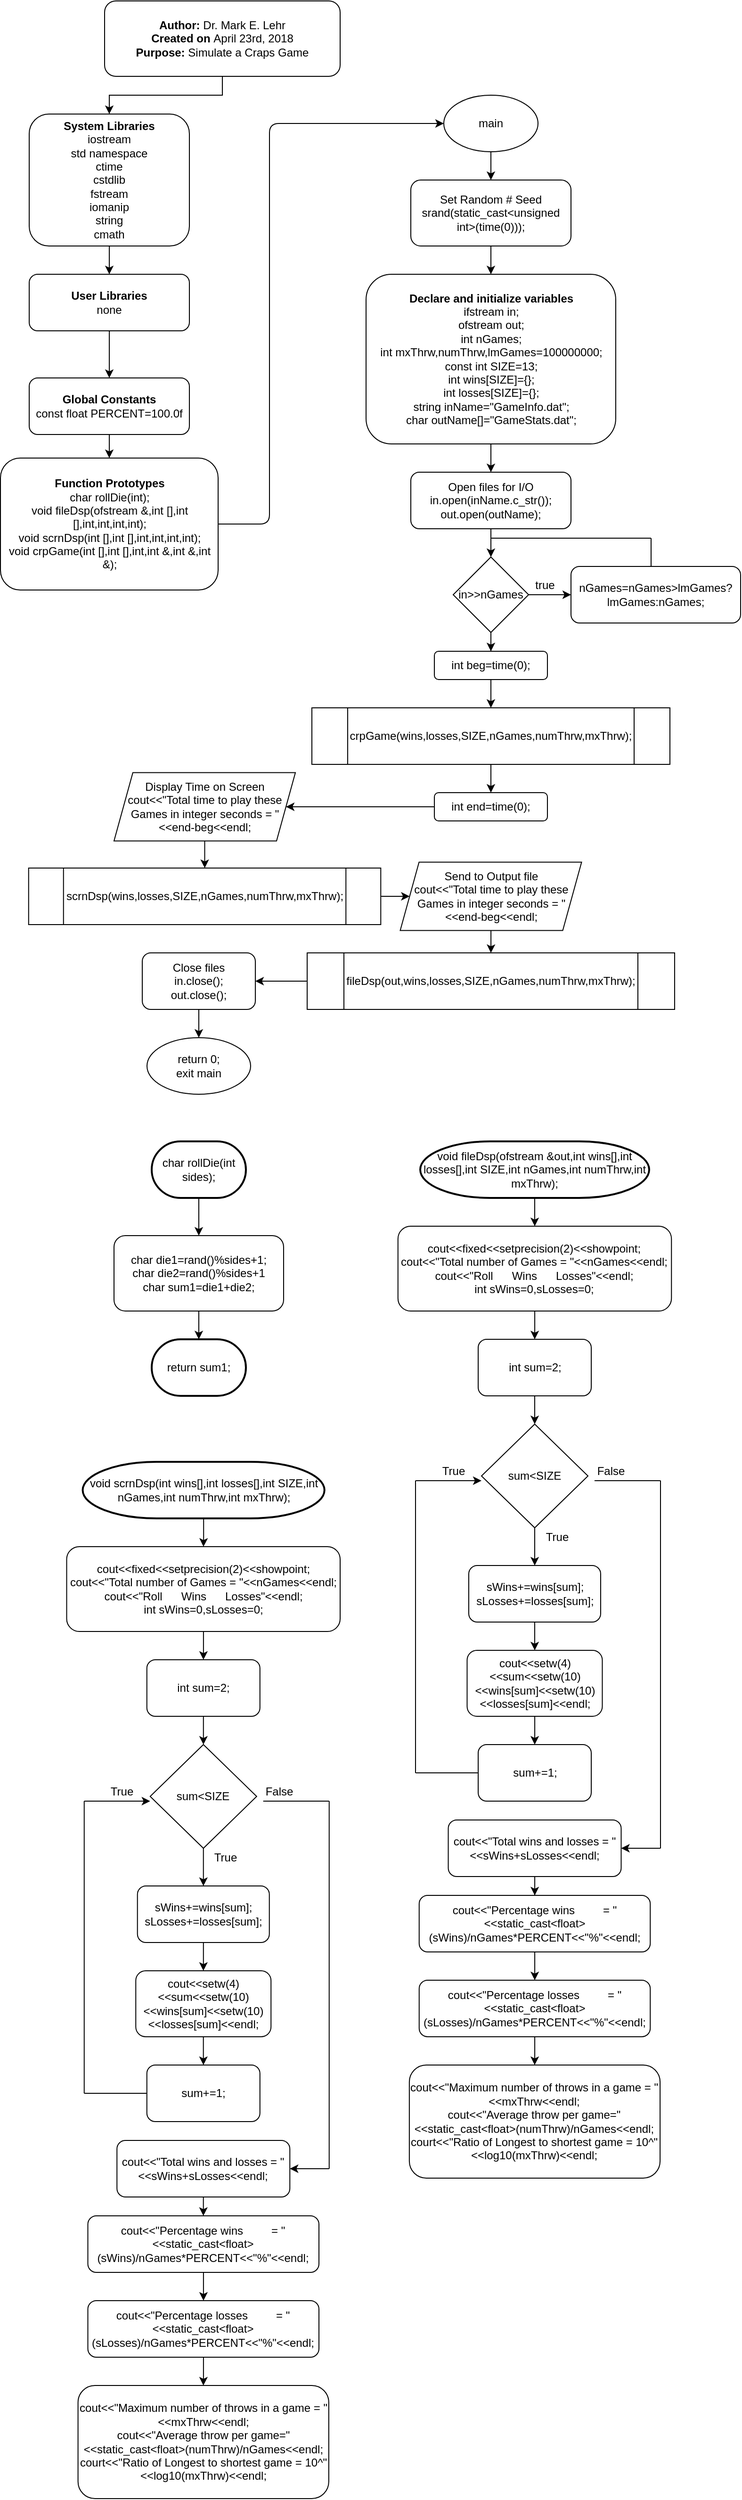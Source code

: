 <mxfile version="14.5.3" type="device"><diagram id="C5RBs43oDa-KdzZeNtuy" name="Page-1"><mxGraphModel dx="1278" dy="580" grid="1" gridSize="10" guides="1" tooltips="1" connect="1" arrows="1" fold="1" page="1" pageScale="1" pageWidth="827" pageHeight="1169" math="0" shadow="0"><root><mxCell id="WIyWlLk6GJQsqaUBKTNV-0"/><mxCell id="WIyWlLk6GJQsqaUBKTNV-1" parent="WIyWlLk6GJQsqaUBKTNV-0"/><mxCell id="A4RTOoCLaP5nwwJ5r5Nx-16" value="" style="edgeStyle=orthogonalEdgeStyle;rounded=0;orthogonalLoop=1;jettySize=auto;html=1;" parent="WIyWlLk6GJQsqaUBKTNV-1" source="A4RTOoCLaP5nwwJ5r5Nx-14" target="A4RTOoCLaP5nwwJ5r5Nx-15" edge="1"><mxGeometry relative="1" as="geometry"/></mxCell><mxCell id="A4RTOoCLaP5nwwJ5r5Nx-14" value="&lt;b&gt;Author:&lt;/b&gt;&amp;nbsp;Dr. Mark E. Lehr&lt;br&gt;&lt;b&gt;Created on&lt;/b&gt;&amp;nbsp;April 23rd, 2018&lt;br&gt;&lt;b&gt;Purpose:&lt;/b&gt;&amp;nbsp;Simulate a Craps Game" style="rounded=1;whiteSpace=wrap;html=1;" parent="WIyWlLk6GJQsqaUBKTNV-1" vertex="1"><mxGeometry x="120" y="30" width="250" height="80" as="geometry"/></mxCell><mxCell id="A4RTOoCLaP5nwwJ5r5Nx-19" value="" style="edgeStyle=orthogonalEdgeStyle;rounded=0;orthogonalLoop=1;jettySize=auto;html=1;" parent="WIyWlLk6GJQsqaUBKTNV-1" source="A4RTOoCLaP5nwwJ5r5Nx-15" target="A4RTOoCLaP5nwwJ5r5Nx-18" edge="1"><mxGeometry relative="1" as="geometry"/></mxCell><mxCell id="A4RTOoCLaP5nwwJ5r5Nx-15" value="&lt;b&gt;System Libraries&lt;/b&gt;&lt;br&gt;iostream&lt;br&gt;std namespace&lt;br&gt;ctime&lt;br&gt;cstdlib&lt;br&gt;fstream&lt;br&gt;iomanip&lt;br&gt;string&lt;br&gt;cmath" style="rounded=1;whiteSpace=wrap;html=1;" parent="WIyWlLk6GJQsqaUBKTNV-1" vertex="1"><mxGeometry x="40" y="150" width="170" height="140" as="geometry"/></mxCell><mxCell id="byQmDgRyTn9iCLRSrHQv-3" value="" style="edgeStyle=orthogonalEdgeStyle;rounded=0;orthogonalLoop=1;jettySize=auto;html=1;" edge="1" parent="WIyWlLk6GJQsqaUBKTNV-1" source="A4RTOoCLaP5nwwJ5r5Nx-18" target="A4RTOoCLaP5nwwJ5r5Nx-20"><mxGeometry relative="1" as="geometry"/></mxCell><mxCell id="A4RTOoCLaP5nwwJ5r5Nx-18" value="&lt;b&gt;User Libraries&lt;/b&gt;&lt;br&gt;none" style="rounded=1;whiteSpace=wrap;html=1;" parent="WIyWlLk6GJQsqaUBKTNV-1" vertex="1"><mxGeometry x="40" y="320" width="170" height="60" as="geometry"/></mxCell><mxCell id="A4RTOoCLaP5nwwJ5r5Nx-23" value="" style="edgeStyle=orthogonalEdgeStyle;rounded=0;orthogonalLoop=1;jettySize=auto;html=1;" parent="WIyWlLk6GJQsqaUBKTNV-1" source="A4RTOoCLaP5nwwJ5r5Nx-20" target="A4RTOoCLaP5nwwJ5r5Nx-22" edge="1"><mxGeometry relative="1" as="geometry"/></mxCell><mxCell id="A4RTOoCLaP5nwwJ5r5Nx-20" value="&lt;b&gt;Global Constants&lt;/b&gt;&lt;br&gt;const float PERCENT=100.0f" style="rounded=1;whiteSpace=wrap;html=1;" parent="WIyWlLk6GJQsqaUBKTNV-1" vertex="1"><mxGeometry x="40" y="430" width="170" height="60" as="geometry"/></mxCell><mxCell id="A4RTOoCLaP5nwwJ5r5Nx-22" value="&lt;b&gt;Function Prototypes&lt;/b&gt;&lt;br&gt;char rollDie(int);&lt;br&gt;void fileDsp(ofstream &amp;amp;,int [],int [],int,int,int,int);&lt;br&gt;void scrnDsp(int [],int [],int,int,int,int);&lt;br&gt;void crpGame(int [],int [],int,int &amp;amp;,int &amp;amp;,int &amp;amp;);" style="rounded=1;whiteSpace=wrap;html=1;" parent="WIyWlLk6GJQsqaUBKTNV-1" vertex="1"><mxGeometry x="9.5" y="515" width="231" height="140" as="geometry"/></mxCell><mxCell id="byQmDgRyTn9iCLRSrHQv-1" value="" style="edgeStyle=orthogonalEdgeStyle;rounded=0;orthogonalLoop=1;jettySize=auto;html=1;" edge="1" parent="WIyWlLk6GJQsqaUBKTNV-1" source="A4RTOoCLaP5nwwJ5r5Nx-24" target="byQmDgRyTn9iCLRSrHQv-0"><mxGeometry relative="1" as="geometry"/></mxCell><mxCell id="A4RTOoCLaP5nwwJ5r5Nx-24" value="main" style="ellipse;whiteSpace=wrap;html=1;" parent="WIyWlLk6GJQsqaUBKTNV-1" vertex="1"><mxGeometry x="480" y="130" width="100" height="60" as="geometry"/></mxCell><mxCell id="A4RTOoCLaP5nwwJ5r5Nx-27" value="" style="edgeStyle=elbowEdgeStyle;elbow=horizontal;endArrow=classic;html=1;exitX=1;exitY=0.5;exitDx=0;exitDy=0;" parent="WIyWlLk6GJQsqaUBKTNV-1" source="A4RTOoCLaP5nwwJ5r5Nx-22" edge="1"><mxGeometry width="50" height="50" relative="1" as="geometry"><mxPoint x="260" y="590" as="sourcePoint"/><mxPoint x="480" y="160" as="targetPoint"/><Array as="points"><mxPoint x="295" y="160"/></Array></mxGeometry></mxCell><mxCell id="byQmDgRyTn9iCLRSrHQv-5" value="" style="edgeStyle=orthogonalEdgeStyle;rounded=0;orthogonalLoop=1;jettySize=auto;html=1;" edge="1" parent="WIyWlLk6GJQsqaUBKTNV-1" source="A4RTOoCLaP5nwwJ5r5Nx-28" target="byQmDgRyTn9iCLRSrHQv-4"><mxGeometry relative="1" as="geometry"/></mxCell><mxCell id="A4RTOoCLaP5nwwJ5r5Nx-28" value="&lt;b&gt;Declare and initialize variables&lt;br&gt;&lt;/b&gt;ifstream in;&lt;br&gt;ofstream out;&lt;br&gt;int nGames;&lt;br&gt;int mxThrw,numThrw,lmGames=100000000;&lt;br&gt;const int SIZE=13;&lt;br&gt;int wins[SIZE]={};&lt;br&gt;int losses[SIZE]={};&lt;br&gt;string inName=&quot;GameInfo.dat&quot;;&lt;br&gt;char outName[]=&quot;GameStats.dat&quot;;" style="rounded=1;whiteSpace=wrap;html=1;" parent="WIyWlLk6GJQsqaUBKTNV-1" vertex="1"><mxGeometry x="397.5" y="320" width="265" height="180" as="geometry"/></mxCell><mxCell id="byQmDgRyTn9iCLRSrHQv-2" value="" style="edgeStyle=orthogonalEdgeStyle;rounded=0;orthogonalLoop=1;jettySize=auto;html=1;" edge="1" parent="WIyWlLk6GJQsqaUBKTNV-1" source="byQmDgRyTn9iCLRSrHQv-0" target="A4RTOoCLaP5nwwJ5r5Nx-28"><mxGeometry relative="1" as="geometry"/></mxCell><mxCell id="byQmDgRyTn9iCLRSrHQv-0" value="Set Random # Seed&lt;br&gt;srand(static_cast&amp;lt;unsigned int&amp;gt;(time(0)));" style="rounded=1;whiteSpace=wrap;html=1;" vertex="1" parent="WIyWlLk6GJQsqaUBKTNV-1"><mxGeometry x="445" y="220" width="170" height="70" as="geometry"/></mxCell><mxCell id="byQmDgRyTn9iCLRSrHQv-11" value="" style="edgeStyle=orthogonalEdgeStyle;rounded=0;orthogonalLoop=1;jettySize=auto;html=1;entryX=0.5;entryY=0;entryDx=0;entryDy=0;" edge="1" parent="WIyWlLk6GJQsqaUBKTNV-1" source="byQmDgRyTn9iCLRSrHQv-4" target="byQmDgRyTn9iCLRSrHQv-6"><mxGeometry relative="1" as="geometry"/></mxCell><mxCell id="byQmDgRyTn9iCLRSrHQv-4" value="Open files for I/O&lt;br&gt;in.open(inName.c_str());&lt;br&gt;out.open(outName);" style="rounded=1;whiteSpace=wrap;html=1;" vertex="1" parent="WIyWlLk6GJQsqaUBKTNV-1"><mxGeometry x="445" y="530" width="170" height="60" as="geometry"/></mxCell><mxCell id="byQmDgRyTn9iCLRSrHQv-8" value="" style="edgeStyle=orthogonalEdgeStyle;rounded=0;orthogonalLoop=1;jettySize=auto;html=1;" edge="1" parent="WIyWlLk6GJQsqaUBKTNV-1" source="byQmDgRyTn9iCLRSrHQv-6" target="byQmDgRyTn9iCLRSrHQv-7"><mxGeometry relative="1" as="geometry"/></mxCell><mxCell id="byQmDgRyTn9iCLRSrHQv-20" value="" style="edgeStyle=orthogonalEdgeStyle;rounded=0;orthogonalLoop=1;jettySize=auto;html=1;" edge="1" parent="WIyWlLk6GJQsqaUBKTNV-1" source="byQmDgRyTn9iCLRSrHQv-6" target="byQmDgRyTn9iCLRSrHQv-19"><mxGeometry relative="1" as="geometry"/></mxCell><mxCell id="byQmDgRyTn9iCLRSrHQv-6" value="in&amp;gt;&amp;gt;nGames" style="rhombus;whiteSpace=wrap;html=1;" vertex="1" parent="WIyWlLk6GJQsqaUBKTNV-1"><mxGeometry x="490" y="620" width="80" height="80" as="geometry"/></mxCell><mxCell id="byQmDgRyTn9iCLRSrHQv-7" value="nGames=nGames&amp;gt;lmGames?lmGames:nGames;" style="rounded=1;whiteSpace=wrap;html=1;" vertex="1" parent="WIyWlLk6GJQsqaUBKTNV-1"><mxGeometry x="615" y="630" width="180" height="60" as="geometry"/></mxCell><mxCell id="byQmDgRyTn9iCLRSrHQv-9" value="true" style="text;html=1;align=center;verticalAlign=middle;resizable=0;points=[];autosize=1;" vertex="1" parent="WIyWlLk6GJQsqaUBKTNV-1"><mxGeometry x="567" y="640" width="40" height="20" as="geometry"/></mxCell><mxCell id="byQmDgRyTn9iCLRSrHQv-17" value="" style="endArrow=none;html=1;" edge="1" parent="WIyWlLk6GJQsqaUBKTNV-1"><mxGeometry width="50" height="50" relative="1" as="geometry"><mxPoint x="700" y="630" as="sourcePoint"/><mxPoint x="700" y="600" as="targetPoint"/></mxGeometry></mxCell><mxCell id="byQmDgRyTn9iCLRSrHQv-18" value="" style="endArrow=none;html=1;" edge="1" parent="WIyWlLk6GJQsqaUBKTNV-1"><mxGeometry width="50" height="50" relative="1" as="geometry"><mxPoint x="530" y="600" as="sourcePoint"/><mxPoint x="700" y="600" as="targetPoint"/></mxGeometry></mxCell><mxCell id="byQmDgRyTn9iCLRSrHQv-22" value="" style="edgeStyle=orthogonalEdgeStyle;rounded=0;orthogonalLoop=1;jettySize=auto;html=1;" edge="1" parent="WIyWlLk6GJQsqaUBKTNV-1" source="byQmDgRyTn9iCLRSrHQv-19" target="byQmDgRyTn9iCLRSrHQv-21"><mxGeometry relative="1" as="geometry"/></mxCell><mxCell id="byQmDgRyTn9iCLRSrHQv-19" value="int beg=time(0);" style="rounded=1;whiteSpace=wrap;html=1;" vertex="1" parent="WIyWlLk6GJQsqaUBKTNV-1"><mxGeometry x="470" y="720" width="120" height="30" as="geometry"/></mxCell><mxCell id="byQmDgRyTn9iCLRSrHQv-24" value="" style="edgeStyle=orthogonalEdgeStyle;rounded=0;orthogonalLoop=1;jettySize=auto;html=1;" edge="1" parent="WIyWlLk6GJQsqaUBKTNV-1" source="byQmDgRyTn9iCLRSrHQv-21" target="byQmDgRyTn9iCLRSrHQv-23"><mxGeometry relative="1" as="geometry"/></mxCell><mxCell id="byQmDgRyTn9iCLRSrHQv-21" value="crpGame(wins,losses,SIZE,nGames,numThrw,mxThrw);" style="shape=process;whiteSpace=wrap;html=1;backgroundOutline=1;" vertex="1" parent="WIyWlLk6GJQsqaUBKTNV-1"><mxGeometry x="340" y="780" width="380" height="60" as="geometry"/></mxCell><mxCell id="byQmDgRyTn9iCLRSrHQv-27" value="" style="edgeStyle=orthogonalEdgeStyle;rounded=0;orthogonalLoop=1;jettySize=auto;html=1;entryX=1;entryY=0.5;entryDx=0;entryDy=0;" edge="1" parent="WIyWlLk6GJQsqaUBKTNV-1" source="byQmDgRyTn9iCLRSrHQv-23" target="byQmDgRyTn9iCLRSrHQv-25"><mxGeometry relative="1" as="geometry"><mxPoint x="390" y="885" as="targetPoint"/></mxGeometry></mxCell><mxCell id="byQmDgRyTn9iCLRSrHQv-23" value="int end=time(0);" style="rounded=1;whiteSpace=wrap;html=1;" vertex="1" parent="WIyWlLk6GJQsqaUBKTNV-1"><mxGeometry x="470" y="870" width="120" height="30" as="geometry"/></mxCell><mxCell id="byQmDgRyTn9iCLRSrHQv-29" value="" style="edgeStyle=orthogonalEdgeStyle;rounded=0;orthogonalLoop=1;jettySize=auto;html=1;" edge="1" parent="WIyWlLk6GJQsqaUBKTNV-1" source="byQmDgRyTn9iCLRSrHQv-25" target="byQmDgRyTn9iCLRSrHQv-28"><mxGeometry relative="1" as="geometry"/></mxCell><mxCell id="byQmDgRyTn9iCLRSrHQv-25" value="Display Time on Screen&lt;br&gt;cout&amp;lt;&amp;lt;&quot;Total time to play these Games in integer seconds = &quot;&amp;lt;&amp;lt;end-beg&amp;lt;&amp;lt;endl;" style="shape=parallelogram;perimeter=parallelogramPerimeter;whiteSpace=wrap;html=1;fixedSize=1;" vertex="1" parent="WIyWlLk6GJQsqaUBKTNV-1"><mxGeometry x="130" y="848.75" width="192.5" height="72.5" as="geometry"/></mxCell><mxCell id="byQmDgRyTn9iCLRSrHQv-31" value="" style="edgeStyle=orthogonalEdgeStyle;rounded=0;orthogonalLoop=1;jettySize=auto;html=1;" edge="1" parent="WIyWlLk6GJQsqaUBKTNV-1" source="byQmDgRyTn9iCLRSrHQv-28" target="byQmDgRyTn9iCLRSrHQv-30"><mxGeometry relative="1" as="geometry"/></mxCell><mxCell id="byQmDgRyTn9iCLRSrHQv-28" value="scrnDsp(wins,losses,SIZE,nGames,numThrw,mxThrw);" style="shape=process;whiteSpace=wrap;html=1;backgroundOutline=1;" vertex="1" parent="WIyWlLk6GJQsqaUBKTNV-1"><mxGeometry x="39.38" y="950" width="373.75" height="60" as="geometry"/></mxCell><mxCell id="byQmDgRyTn9iCLRSrHQv-33" value="" style="edgeStyle=orthogonalEdgeStyle;rounded=0;orthogonalLoop=1;jettySize=auto;html=1;" edge="1" parent="WIyWlLk6GJQsqaUBKTNV-1" source="byQmDgRyTn9iCLRSrHQv-30" target="byQmDgRyTn9iCLRSrHQv-32"><mxGeometry relative="1" as="geometry"/></mxCell><mxCell id="byQmDgRyTn9iCLRSrHQv-30" value="Send to Output file&lt;br&gt;cout&amp;lt;&amp;lt;&quot;Total time to play these Games in integer seconds = &quot;&amp;lt;&amp;lt;end-beg&amp;lt;&amp;lt;endl;" style="shape=parallelogram;perimeter=parallelogramPerimeter;whiteSpace=wrap;html=1;fixedSize=1;" vertex="1" parent="WIyWlLk6GJQsqaUBKTNV-1"><mxGeometry x="433.75" y="943.75" width="192.5" height="72.5" as="geometry"/></mxCell><mxCell id="byQmDgRyTn9iCLRSrHQv-35" value="" style="edgeStyle=orthogonalEdgeStyle;rounded=0;orthogonalLoop=1;jettySize=auto;html=1;" edge="1" parent="WIyWlLk6GJQsqaUBKTNV-1" source="byQmDgRyTn9iCLRSrHQv-32" target="byQmDgRyTn9iCLRSrHQv-34"><mxGeometry relative="1" as="geometry"/></mxCell><mxCell id="byQmDgRyTn9iCLRSrHQv-32" value="fileDsp(out,wins,losses,SIZE,nGames,numThrw,mxThrw);" style="shape=process;whiteSpace=wrap;html=1;backgroundOutline=1;" vertex="1" parent="WIyWlLk6GJQsqaUBKTNV-1"><mxGeometry x="335" y="1040" width="390" height="60" as="geometry"/></mxCell><mxCell id="byQmDgRyTn9iCLRSrHQv-37" value="" style="edgeStyle=orthogonalEdgeStyle;rounded=0;orthogonalLoop=1;jettySize=auto;html=1;" edge="1" parent="WIyWlLk6GJQsqaUBKTNV-1" source="byQmDgRyTn9iCLRSrHQv-34" target="byQmDgRyTn9iCLRSrHQv-36"><mxGeometry relative="1" as="geometry"/></mxCell><mxCell id="byQmDgRyTn9iCLRSrHQv-34" value="Close files&lt;br&gt;in.close();&lt;br&gt;out.close();" style="rounded=1;whiteSpace=wrap;html=1;" vertex="1" parent="WIyWlLk6GJQsqaUBKTNV-1"><mxGeometry x="160" y="1040" width="120" height="60" as="geometry"/></mxCell><mxCell id="byQmDgRyTn9iCLRSrHQv-36" value="return 0;&lt;br&gt;exit main" style="ellipse;whiteSpace=wrap;html=1;" vertex="1" parent="WIyWlLk6GJQsqaUBKTNV-1"><mxGeometry x="165" y="1130" width="110" height="60" as="geometry"/></mxCell><mxCell id="byQmDgRyTn9iCLRSrHQv-41" value="" style="edgeStyle=orthogonalEdgeStyle;rounded=0;orthogonalLoop=1;jettySize=auto;html=1;" edge="1" parent="WIyWlLk6GJQsqaUBKTNV-1" source="byQmDgRyTn9iCLRSrHQv-39" target="byQmDgRyTn9iCLRSrHQv-40"><mxGeometry relative="1" as="geometry"/></mxCell><mxCell id="byQmDgRyTn9iCLRSrHQv-39" value="char rollDie(int sides);" style="strokeWidth=2;html=1;shape=mxgraph.flowchart.terminator;whiteSpace=wrap;" vertex="1" parent="WIyWlLk6GJQsqaUBKTNV-1"><mxGeometry x="170" y="1240" width="100" height="60" as="geometry"/></mxCell><mxCell id="byQmDgRyTn9iCLRSrHQv-43" value="" style="edgeStyle=orthogonalEdgeStyle;rounded=0;orthogonalLoop=1;jettySize=auto;html=1;" edge="1" parent="WIyWlLk6GJQsqaUBKTNV-1" source="byQmDgRyTn9iCLRSrHQv-40" target="byQmDgRyTn9iCLRSrHQv-42"><mxGeometry relative="1" as="geometry"/></mxCell><mxCell id="byQmDgRyTn9iCLRSrHQv-40" value="char die1=rand()%sides+1;&lt;br&gt;char die2=rand()%sides+1&lt;br&gt;char sum1=die1+die2;" style="rounded=1;whiteSpace=wrap;html=1;" vertex="1" parent="WIyWlLk6GJQsqaUBKTNV-1"><mxGeometry x="130" y="1340" width="180" height="80" as="geometry"/></mxCell><mxCell id="byQmDgRyTn9iCLRSrHQv-42" value="return sum1;" style="strokeWidth=2;html=1;shape=mxgraph.flowchart.terminator;whiteSpace=wrap;" vertex="1" parent="WIyWlLk6GJQsqaUBKTNV-1"><mxGeometry x="170" y="1450" width="100" height="60" as="geometry"/></mxCell><mxCell id="byQmDgRyTn9iCLRSrHQv-102" value="" style="group" vertex="1" connectable="0" parent="WIyWlLk6GJQsqaUBKTNV-1"><mxGeometry x="79.75" y="1580" width="290.25" height="1100" as="geometry"/></mxCell><mxCell id="byQmDgRyTn9iCLRSrHQv-44" value="void scrnDsp(int wins[],int losses[],int SIZE,int nGames,int numThrw,int mxThrw);" style="strokeWidth=2;html=1;shape=mxgraph.flowchart.terminator;whiteSpace=wrap;" vertex="1" parent="byQmDgRyTn9iCLRSrHQv-102"><mxGeometry x="17" width="256.62" height="60" as="geometry"/></mxCell><mxCell id="byQmDgRyTn9iCLRSrHQv-45" value="cout&amp;lt;&amp;lt;fixed&amp;lt;&amp;lt;setprecision(2)&amp;lt;&amp;lt;showpoint;&lt;br&gt;cout&amp;lt;&amp;lt;&quot;Total number of Games = &quot;&amp;lt;&amp;lt;nGames&amp;lt;&amp;lt;endl;&lt;br&gt;cout&amp;lt;&amp;lt;&quot;Roll&amp;nbsp; &amp;nbsp; &amp;nbsp; Wins&amp;nbsp; &amp;nbsp; &amp;nbsp; Losses&quot;&amp;lt;&amp;lt;endl;&lt;br&gt;int sWins=0,sLosses=0;" style="rounded=1;whiteSpace=wrap;html=1;" vertex="1" parent="byQmDgRyTn9iCLRSrHQv-102"><mxGeometry y="90" width="290.25" height="90" as="geometry"/></mxCell><mxCell id="byQmDgRyTn9iCLRSrHQv-48" value="" style="edgeStyle=orthogonalEdgeStyle;rounded=0;orthogonalLoop=1;jettySize=auto;html=1;" edge="1" parent="byQmDgRyTn9iCLRSrHQv-102" source="byQmDgRyTn9iCLRSrHQv-44" target="byQmDgRyTn9iCLRSrHQv-45"><mxGeometry relative="1" as="geometry"/></mxCell><mxCell id="byQmDgRyTn9iCLRSrHQv-46" value="int sum=2;" style="rounded=1;whiteSpace=wrap;html=1;" vertex="1" parent="byQmDgRyTn9iCLRSrHQv-102"><mxGeometry x="85.13" y="210" width="120" height="60" as="geometry"/></mxCell><mxCell id="byQmDgRyTn9iCLRSrHQv-49" value="" style="edgeStyle=orthogonalEdgeStyle;rounded=0;orthogonalLoop=1;jettySize=auto;html=1;" edge="1" parent="byQmDgRyTn9iCLRSrHQv-102" source="byQmDgRyTn9iCLRSrHQv-45" target="byQmDgRyTn9iCLRSrHQv-46"><mxGeometry relative="1" as="geometry"/></mxCell><mxCell id="byQmDgRyTn9iCLRSrHQv-47" value="sum&amp;lt;SIZE" style="rhombus;whiteSpace=wrap;html=1;" vertex="1" parent="byQmDgRyTn9iCLRSrHQv-102"><mxGeometry x="88.63" y="300" width="113" height="110" as="geometry"/></mxCell><mxCell id="byQmDgRyTn9iCLRSrHQv-51" value="" style="edgeStyle=orthogonalEdgeStyle;rounded=0;orthogonalLoop=1;jettySize=auto;html=1;" edge="1" parent="byQmDgRyTn9iCLRSrHQv-102" source="byQmDgRyTn9iCLRSrHQv-46" target="byQmDgRyTn9iCLRSrHQv-47"><mxGeometry relative="1" as="geometry"/></mxCell><mxCell id="byQmDgRyTn9iCLRSrHQv-50" value="sWins+=wins[sum];&lt;br&gt;sLosses+=losses[sum];" style="rounded=1;whiteSpace=wrap;html=1;" vertex="1" parent="byQmDgRyTn9iCLRSrHQv-102"><mxGeometry x="75.12" y="450" width="140" height="60" as="geometry"/></mxCell><mxCell id="byQmDgRyTn9iCLRSrHQv-52" value="" style="edgeStyle=orthogonalEdgeStyle;rounded=0;orthogonalLoop=1;jettySize=auto;html=1;" edge="1" parent="byQmDgRyTn9iCLRSrHQv-102" source="byQmDgRyTn9iCLRSrHQv-47" target="byQmDgRyTn9iCLRSrHQv-50"><mxGeometry relative="1" as="geometry"/></mxCell><mxCell id="byQmDgRyTn9iCLRSrHQv-53" value="True" style="text;html=1;align=center;verticalAlign=middle;resizable=0;points=[];autosize=1;" vertex="1" parent="byQmDgRyTn9iCLRSrHQv-102"><mxGeometry x="148.62" y="410" width="40" height="20" as="geometry"/></mxCell><mxCell id="byQmDgRyTn9iCLRSrHQv-54" value="cout&amp;lt;&amp;lt;setw(4)&amp;lt;&amp;lt;sum&amp;lt;&amp;lt;setw(10)&amp;lt;&amp;lt;wins[sum]&amp;lt;&amp;lt;setw(10)&amp;lt;&amp;lt;losses[sum]&amp;lt;&amp;lt;endl;" style="rounded=1;whiteSpace=wrap;html=1;" vertex="1" parent="byQmDgRyTn9iCLRSrHQv-102"><mxGeometry x="73.37" y="540" width="143.5" height="70" as="geometry"/></mxCell><mxCell id="byQmDgRyTn9iCLRSrHQv-55" value="" style="edgeStyle=orthogonalEdgeStyle;rounded=0;orthogonalLoop=1;jettySize=auto;html=1;" edge="1" parent="byQmDgRyTn9iCLRSrHQv-102" source="byQmDgRyTn9iCLRSrHQv-50" target="byQmDgRyTn9iCLRSrHQv-54"><mxGeometry relative="1" as="geometry"/></mxCell><mxCell id="byQmDgRyTn9iCLRSrHQv-56" value="sum+=1;" style="rounded=1;whiteSpace=wrap;html=1;" vertex="1" parent="byQmDgRyTn9iCLRSrHQv-102"><mxGeometry x="85.13" y="640" width="120" height="60" as="geometry"/></mxCell><mxCell id="byQmDgRyTn9iCLRSrHQv-57" value="" style="edgeStyle=orthogonalEdgeStyle;rounded=0;orthogonalLoop=1;jettySize=auto;html=1;" edge="1" parent="byQmDgRyTn9iCLRSrHQv-102" source="byQmDgRyTn9iCLRSrHQv-54" target="byQmDgRyTn9iCLRSrHQv-56"><mxGeometry relative="1" as="geometry"/></mxCell><mxCell id="byQmDgRyTn9iCLRSrHQv-58" value="" style="endArrow=none;html=1;" edge="1" parent="byQmDgRyTn9iCLRSrHQv-102"><mxGeometry width="50" height="50" relative="1" as="geometry"><mxPoint x="18.62" y="670" as="sourcePoint"/><mxPoint x="85.13" y="670" as="targetPoint"/></mxGeometry></mxCell><mxCell id="byQmDgRyTn9iCLRSrHQv-59" value="" style="endArrow=none;html=1;" edge="1" parent="byQmDgRyTn9iCLRSrHQv-102"><mxGeometry width="50" height="50" relative="1" as="geometry"><mxPoint x="18.62" y="670" as="sourcePoint"/><mxPoint x="18.62" y="360" as="targetPoint"/></mxGeometry></mxCell><mxCell id="byQmDgRyTn9iCLRSrHQv-60" value="" style="endArrow=classic;html=1;" edge="1" parent="byQmDgRyTn9iCLRSrHQv-102"><mxGeometry width="50" height="50" relative="1" as="geometry"><mxPoint x="18.62" y="360" as="sourcePoint"/><mxPoint x="88.62" y="360" as="targetPoint"/></mxGeometry></mxCell><mxCell id="byQmDgRyTn9iCLRSrHQv-61" value="True" style="text;html=1;align=center;verticalAlign=middle;resizable=0;points=[];autosize=1;" vertex="1" parent="byQmDgRyTn9iCLRSrHQv-102"><mxGeometry x="38.62" y="340" width="40" height="20" as="geometry"/></mxCell><mxCell id="byQmDgRyTn9iCLRSrHQv-62" value="cout&amp;lt;&amp;lt;&quot;Total wins and losses = &quot;&amp;lt;&amp;lt;sWins+sLosses&amp;lt;&amp;lt;endl;" style="rounded=1;whiteSpace=wrap;html=1;" vertex="1" parent="byQmDgRyTn9iCLRSrHQv-102"><mxGeometry x="53.38" y="720" width="183.49" height="60" as="geometry"/></mxCell><mxCell id="byQmDgRyTn9iCLRSrHQv-63" value="" style="endArrow=none;html=1;" edge="1" parent="byQmDgRyTn9iCLRSrHQv-102"><mxGeometry width="50" height="50" relative="1" as="geometry"><mxPoint x="278.62" y="360" as="sourcePoint"/><mxPoint x="208.62" y="360" as="targetPoint"/></mxGeometry></mxCell><mxCell id="byQmDgRyTn9iCLRSrHQv-64" value="" style="endArrow=none;html=1;" edge="1" parent="byQmDgRyTn9iCLRSrHQv-102"><mxGeometry width="50" height="50" relative="1" as="geometry"><mxPoint x="278.62" y="750" as="sourcePoint"/><mxPoint x="278.62" y="360" as="targetPoint"/></mxGeometry></mxCell><mxCell id="byQmDgRyTn9iCLRSrHQv-66" value="" style="endArrow=classic;html=1;entryX=1;entryY=0.5;entryDx=0;entryDy=0;" edge="1" parent="byQmDgRyTn9iCLRSrHQv-102" target="byQmDgRyTn9iCLRSrHQv-62"><mxGeometry width="50" height="50" relative="1" as="geometry"><mxPoint x="278.62" y="750" as="sourcePoint"/><mxPoint x="18.62" y="510" as="targetPoint"/></mxGeometry></mxCell><mxCell id="byQmDgRyTn9iCLRSrHQv-67" value="False" style="text;html=1;align=center;verticalAlign=middle;resizable=0;points=[];autosize=1;" vertex="1" parent="byQmDgRyTn9iCLRSrHQv-102"><mxGeometry x="205.13" y="340" width="40" height="20" as="geometry"/></mxCell><mxCell id="byQmDgRyTn9iCLRSrHQv-68" value="cout&amp;lt;&amp;lt;&quot;Percentage wins&amp;nbsp; &amp;nbsp; &amp;nbsp; &amp;nbsp; &amp;nbsp;= &quot;&amp;lt;&amp;lt;static_cast&amp;lt;float&amp;gt;(sWins)/nGames*PERCENT&amp;lt;&amp;lt;&quot;%&quot;&amp;lt;&amp;lt;endl;" style="rounded=1;whiteSpace=wrap;html=1;" vertex="1" parent="byQmDgRyTn9iCLRSrHQv-102"><mxGeometry x="22.5" y="800" width="245.25" height="60" as="geometry"/></mxCell><mxCell id="byQmDgRyTn9iCLRSrHQv-69" value="" style="edgeStyle=orthogonalEdgeStyle;rounded=0;orthogonalLoop=1;jettySize=auto;html=1;" edge="1" parent="byQmDgRyTn9iCLRSrHQv-102" source="byQmDgRyTn9iCLRSrHQv-62" target="byQmDgRyTn9iCLRSrHQv-68"><mxGeometry relative="1" as="geometry"/></mxCell><mxCell id="byQmDgRyTn9iCLRSrHQv-70" value="cout&amp;lt;&amp;lt;&quot;Percentage losses&amp;nbsp; &amp;nbsp; &amp;nbsp; &amp;nbsp; &amp;nbsp;= &quot;&amp;lt;&amp;lt;static_cast&amp;lt;float&amp;gt;(sLosses)/nGames*PERCENT&amp;lt;&amp;lt;&quot;%&quot;&amp;lt;&amp;lt;endl;" style="rounded=1;whiteSpace=wrap;html=1;" vertex="1" parent="byQmDgRyTn9iCLRSrHQv-102"><mxGeometry x="22.5" y="890" width="245.25" height="60" as="geometry"/></mxCell><mxCell id="byQmDgRyTn9iCLRSrHQv-71" value="" style="edgeStyle=orthogonalEdgeStyle;rounded=0;orthogonalLoop=1;jettySize=auto;html=1;" edge="1" parent="byQmDgRyTn9iCLRSrHQv-102" source="byQmDgRyTn9iCLRSrHQv-68" target="byQmDgRyTn9iCLRSrHQv-70"><mxGeometry relative="1" as="geometry"/></mxCell><mxCell id="byQmDgRyTn9iCLRSrHQv-72" value="cout&amp;lt;&amp;lt;&quot;Maximum number of throws in a game = &quot;&amp;lt;&amp;lt;mxThrw&amp;lt;&amp;lt;endl;&lt;br&gt;cout&amp;lt;&amp;lt;&quot;Average throw per game=&quot;&amp;lt;&amp;lt;static_cast&amp;lt;float&amp;gt;(numThrw)/nGames&amp;lt;&amp;lt;endl;&lt;br&gt;court&amp;lt;&amp;lt;&quot;Ratio of Longest to shortest game = 10^&quot;&amp;lt;&amp;lt;log10(mxThrw)&amp;lt;&amp;lt;endl;" style="rounded=1;whiteSpace=wrap;html=1;" vertex="1" parent="byQmDgRyTn9iCLRSrHQv-102"><mxGeometry x="12.06" y="980" width="266.12" height="120" as="geometry"/></mxCell><mxCell id="byQmDgRyTn9iCLRSrHQv-73" value="" style="edgeStyle=orthogonalEdgeStyle;rounded=0;orthogonalLoop=1;jettySize=auto;html=1;" edge="1" parent="byQmDgRyTn9iCLRSrHQv-102" source="byQmDgRyTn9iCLRSrHQv-70" target="byQmDgRyTn9iCLRSrHQv-72"><mxGeometry relative="1" as="geometry"/></mxCell><mxCell id="byQmDgRyTn9iCLRSrHQv-103" value="" style="group" vertex="1" connectable="0" parent="WIyWlLk6GJQsqaUBKTNV-1"><mxGeometry x="431.38" y="1240" width="290.25" height="1100" as="geometry"/></mxCell><mxCell id="byQmDgRyTn9iCLRSrHQv-104" value="void fileDsp(ofstream &amp;amp;out,int wins[],int losses[],int SIZE,int nGames,int numThrw,int mxThrw);" style="strokeWidth=2;html=1;shape=mxgraph.flowchart.terminator;whiteSpace=wrap;" vertex="1" parent="byQmDgRyTn9iCLRSrHQv-103"><mxGeometry x="23.62" width="243" height="60" as="geometry"/></mxCell><mxCell id="byQmDgRyTn9iCLRSrHQv-105" value="cout&amp;lt;&amp;lt;fixed&amp;lt;&amp;lt;setprecision(2)&amp;lt;&amp;lt;showpoint;&lt;br&gt;cout&amp;lt;&amp;lt;&quot;Total number of Games = &quot;&amp;lt;&amp;lt;nGames&amp;lt;&amp;lt;endl;&lt;br&gt;cout&amp;lt;&amp;lt;&quot;Roll&amp;nbsp; &amp;nbsp; &amp;nbsp; Wins&amp;nbsp; &amp;nbsp; &amp;nbsp; Losses&quot;&amp;lt;&amp;lt;endl;&lt;br&gt;int sWins=0,sLosses=0;" style="rounded=1;whiteSpace=wrap;html=1;" vertex="1" parent="byQmDgRyTn9iCLRSrHQv-103"><mxGeometry y="90" width="290.25" height="90" as="geometry"/></mxCell><mxCell id="byQmDgRyTn9iCLRSrHQv-106" value="" style="edgeStyle=orthogonalEdgeStyle;rounded=0;orthogonalLoop=1;jettySize=auto;html=1;" edge="1" parent="byQmDgRyTn9iCLRSrHQv-103" source="byQmDgRyTn9iCLRSrHQv-104" target="byQmDgRyTn9iCLRSrHQv-105"><mxGeometry relative="1" as="geometry"/></mxCell><mxCell id="byQmDgRyTn9iCLRSrHQv-107" value="int sum=2;" style="rounded=1;whiteSpace=wrap;html=1;" vertex="1" parent="byQmDgRyTn9iCLRSrHQv-103"><mxGeometry x="85.13" y="210" width="120" height="60" as="geometry"/></mxCell><mxCell id="byQmDgRyTn9iCLRSrHQv-108" value="" style="edgeStyle=orthogonalEdgeStyle;rounded=0;orthogonalLoop=1;jettySize=auto;html=1;" edge="1" parent="byQmDgRyTn9iCLRSrHQv-103" source="byQmDgRyTn9iCLRSrHQv-105" target="byQmDgRyTn9iCLRSrHQv-107"><mxGeometry relative="1" as="geometry"/></mxCell><mxCell id="byQmDgRyTn9iCLRSrHQv-109" value="sum&amp;lt;SIZE" style="rhombus;whiteSpace=wrap;html=1;" vertex="1" parent="byQmDgRyTn9iCLRSrHQv-103"><mxGeometry x="88.63" y="300" width="113" height="110" as="geometry"/></mxCell><mxCell id="byQmDgRyTn9iCLRSrHQv-110" value="" style="edgeStyle=orthogonalEdgeStyle;rounded=0;orthogonalLoop=1;jettySize=auto;html=1;" edge="1" parent="byQmDgRyTn9iCLRSrHQv-103" source="byQmDgRyTn9iCLRSrHQv-107" target="byQmDgRyTn9iCLRSrHQv-109"><mxGeometry relative="1" as="geometry"/></mxCell><mxCell id="byQmDgRyTn9iCLRSrHQv-111" value="sWins+=wins[sum];&lt;br&gt;sLosses+=losses[sum];" style="rounded=1;whiteSpace=wrap;html=1;" vertex="1" parent="byQmDgRyTn9iCLRSrHQv-103"><mxGeometry x="75.12" y="450" width="140" height="60" as="geometry"/></mxCell><mxCell id="byQmDgRyTn9iCLRSrHQv-112" value="" style="edgeStyle=orthogonalEdgeStyle;rounded=0;orthogonalLoop=1;jettySize=auto;html=1;" edge="1" parent="byQmDgRyTn9iCLRSrHQv-103" source="byQmDgRyTn9iCLRSrHQv-109" target="byQmDgRyTn9iCLRSrHQv-111"><mxGeometry relative="1" as="geometry"/></mxCell><mxCell id="byQmDgRyTn9iCLRSrHQv-113" value="True" style="text;html=1;align=center;verticalAlign=middle;resizable=0;points=[];autosize=1;" vertex="1" parent="byQmDgRyTn9iCLRSrHQv-103"><mxGeometry x="148.62" y="410" width="40" height="20" as="geometry"/></mxCell><mxCell id="byQmDgRyTn9iCLRSrHQv-114" value="cout&amp;lt;&amp;lt;setw(4)&amp;lt;&amp;lt;sum&amp;lt;&amp;lt;setw(10)&amp;lt;&amp;lt;wins[sum]&amp;lt;&amp;lt;setw(10)&amp;lt;&amp;lt;losses[sum]&amp;lt;&amp;lt;endl;" style="rounded=1;whiteSpace=wrap;html=1;" vertex="1" parent="byQmDgRyTn9iCLRSrHQv-103"><mxGeometry x="73.37" y="540" width="143.5" height="70" as="geometry"/></mxCell><mxCell id="byQmDgRyTn9iCLRSrHQv-115" value="" style="edgeStyle=orthogonalEdgeStyle;rounded=0;orthogonalLoop=1;jettySize=auto;html=1;" edge="1" parent="byQmDgRyTn9iCLRSrHQv-103" source="byQmDgRyTn9iCLRSrHQv-111" target="byQmDgRyTn9iCLRSrHQv-114"><mxGeometry relative="1" as="geometry"/></mxCell><mxCell id="byQmDgRyTn9iCLRSrHQv-116" value="sum+=1;" style="rounded=1;whiteSpace=wrap;html=1;" vertex="1" parent="byQmDgRyTn9iCLRSrHQv-103"><mxGeometry x="85.13" y="640" width="120" height="60" as="geometry"/></mxCell><mxCell id="byQmDgRyTn9iCLRSrHQv-117" value="" style="edgeStyle=orthogonalEdgeStyle;rounded=0;orthogonalLoop=1;jettySize=auto;html=1;" edge="1" parent="byQmDgRyTn9iCLRSrHQv-103" source="byQmDgRyTn9iCLRSrHQv-114" target="byQmDgRyTn9iCLRSrHQv-116"><mxGeometry relative="1" as="geometry"/></mxCell><mxCell id="byQmDgRyTn9iCLRSrHQv-118" value="" style="endArrow=none;html=1;" edge="1" parent="byQmDgRyTn9iCLRSrHQv-103"><mxGeometry width="50" height="50" relative="1" as="geometry"><mxPoint x="18.62" y="670" as="sourcePoint"/><mxPoint x="85.13" y="670" as="targetPoint"/></mxGeometry></mxCell><mxCell id="byQmDgRyTn9iCLRSrHQv-119" value="" style="endArrow=none;html=1;" edge="1" parent="byQmDgRyTn9iCLRSrHQv-103"><mxGeometry width="50" height="50" relative="1" as="geometry"><mxPoint x="18.62" y="670" as="sourcePoint"/><mxPoint x="18.62" y="360" as="targetPoint"/></mxGeometry></mxCell><mxCell id="byQmDgRyTn9iCLRSrHQv-120" value="" style="endArrow=classic;html=1;" edge="1" parent="byQmDgRyTn9iCLRSrHQv-103"><mxGeometry width="50" height="50" relative="1" as="geometry"><mxPoint x="18.62" y="360" as="sourcePoint"/><mxPoint x="88.62" y="360" as="targetPoint"/></mxGeometry></mxCell><mxCell id="byQmDgRyTn9iCLRSrHQv-121" value="True" style="text;html=1;align=center;verticalAlign=middle;resizable=0;points=[];autosize=1;" vertex="1" parent="byQmDgRyTn9iCLRSrHQv-103"><mxGeometry x="38.62" y="340" width="40" height="20" as="geometry"/></mxCell><mxCell id="byQmDgRyTn9iCLRSrHQv-122" value="cout&amp;lt;&amp;lt;&quot;Total wins and losses = &quot;&amp;lt;&amp;lt;sWins+sLosses&amp;lt;&amp;lt;endl;" style="rounded=1;whiteSpace=wrap;html=1;" vertex="1" parent="byQmDgRyTn9iCLRSrHQv-103"><mxGeometry x="53.38" y="720" width="183.49" height="60" as="geometry"/></mxCell><mxCell id="byQmDgRyTn9iCLRSrHQv-123" value="" style="endArrow=none;html=1;" edge="1" parent="byQmDgRyTn9iCLRSrHQv-103"><mxGeometry width="50" height="50" relative="1" as="geometry"><mxPoint x="278.62" y="360" as="sourcePoint"/><mxPoint x="208.62" y="360" as="targetPoint"/></mxGeometry></mxCell><mxCell id="byQmDgRyTn9iCLRSrHQv-124" value="" style="endArrow=none;html=1;" edge="1" parent="byQmDgRyTn9iCLRSrHQv-103"><mxGeometry width="50" height="50" relative="1" as="geometry"><mxPoint x="278.62" y="750" as="sourcePoint"/><mxPoint x="278.62" y="360" as="targetPoint"/></mxGeometry></mxCell><mxCell id="byQmDgRyTn9iCLRSrHQv-125" value="" style="endArrow=classic;html=1;entryX=1;entryY=0.5;entryDx=0;entryDy=0;" edge="1" parent="byQmDgRyTn9iCLRSrHQv-103" target="byQmDgRyTn9iCLRSrHQv-122"><mxGeometry width="50" height="50" relative="1" as="geometry"><mxPoint x="278.62" y="750" as="sourcePoint"/><mxPoint x="18.62" y="510" as="targetPoint"/></mxGeometry></mxCell><mxCell id="byQmDgRyTn9iCLRSrHQv-126" value="False" style="text;html=1;align=center;verticalAlign=middle;resizable=0;points=[];autosize=1;" vertex="1" parent="byQmDgRyTn9iCLRSrHQv-103"><mxGeometry x="205.13" y="340" width="40" height="20" as="geometry"/></mxCell><mxCell id="byQmDgRyTn9iCLRSrHQv-127" value="cout&amp;lt;&amp;lt;&quot;Percentage wins&amp;nbsp; &amp;nbsp; &amp;nbsp; &amp;nbsp; &amp;nbsp;= &quot;&amp;lt;&amp;lt;static_cast&amp;lt;float&amp;gt;(sWins)/nGames*PERCENT&amp;lt;&amp;lt;&quot;%&quot;&amp;lt;&amp;lt;endl;" style="rounded=1;whiteSpace=wrap;html=1;" vertex="1" parent="byQmDgRyTn9iCLRSrHQv-103"><mxGeometry x="22.5" y="800" width="245.25" height="60" as="geometry"/></mxCell><mxCell id="byQmDgRyTn9iCLRSrHQv-128" value="" style="edgeStyle=orthogonalEdgeStyle;rounded=0;orthogonalLoop=1;jettySize=auto;html=1;" edge="1" parent="byQmDgRyTn9iCLRSrHQv-103" source="byQmDgRyTn9iCLRSrHQv-122" target="byQmDgRyTn9iCLRSrHQv-127"><mxGeometry relative="1" as="geometry"/></mxCell><mxCell id="byQmDgRyTn9iCLRSrHQv-129" value="cout&amp;lt;&amp;lt;&quot;Percentage losses&amp;nbsp; &amp;nbsp; &amp;nbsp; &amp;nbsp; &amp;nbsp;= &quot;&amp;lt;&amp;lt;static_cast&amp;lt;float&amp;gt;(sLosses)/nGames*PERCENT&amp;lt;&amp;lt;&quot;%&quot;&amp;lt;&amp;lt;endl;" style="rounded=1;whiteSpace=wrap;html=1;" vertex="1" parent="byQmDgRyTn9iCLRSrHQv-103"><mxGeometry x="22.5" y="890" width="245.25" height="60" as="geometry"/></mxCell><mxCell id="byQmDgRyTn9iCLRSrHQv-130" value="" style="edgeStyle=orthogonalEdgeStyle;rounded=0;orthogonalLoop=1;jettySize=auto;html=1;" edge="1" parent="byQmDgRyTn9iCLRSrHQv-103" source="byQmDgRyTn9iCLRSrHQv-127" target="byQmDgRyTn9iCLRSrHQv-129"><mxGeometry relative="1" as="geometry"/></mxCell><mxCell id="byQmDgRyTn9iCLRSrHQv-131" value="cout&amp;lt;&amp;lt;&quot;Maximum number of throws in a game = &quot;&amp;lt;&amp;lt;mxThrw&amp;lt;&amp;lt;endl;&lt;br&gt;cout&amp;lt;&amp;lt;&quot;Average throw per game=&quot;&amp;lt;&amp;lt;static_cast&amp;lt;float&amp;gt;(numThrw)/nGames&amp;lt;&amp;lt;endl;&lt;br&gt;court&amp;lt;&amp;lt;&quot;Ratio of Longest to shortest game = 10^&quot;&amp;lt;&amp;lt;log10(mxThrw)&amp;lt;&amp;lt;endl;" style="rounded=1;whiteSpace=wrap;html=1;" vertex="1" parent="byQmDgRyTn9iCLRSrHQv-103"><mxGeometry x="12.06" y="980" width="266.12" height="120" as="geometry"/></mxCell><mxCell id="byQmDgRyTn9iCLRSrHQv-132" value="" style="edgeStyle=orthogonalEdgeStyle;rounded=0;orthogonalLoop=1;jettySize=auto;html=1;" edge="1" parent="byQmDgRyTn9iCLRSrHQv-103" source="byQmDgRyTn9iCLRSrHQv-129" target="byQmDgRyTn9iCLRSrHQv-131"><mxGeometry relative="1" as="geometry"/></mxCell></root></mxGraphModel></diagram></mxfile>